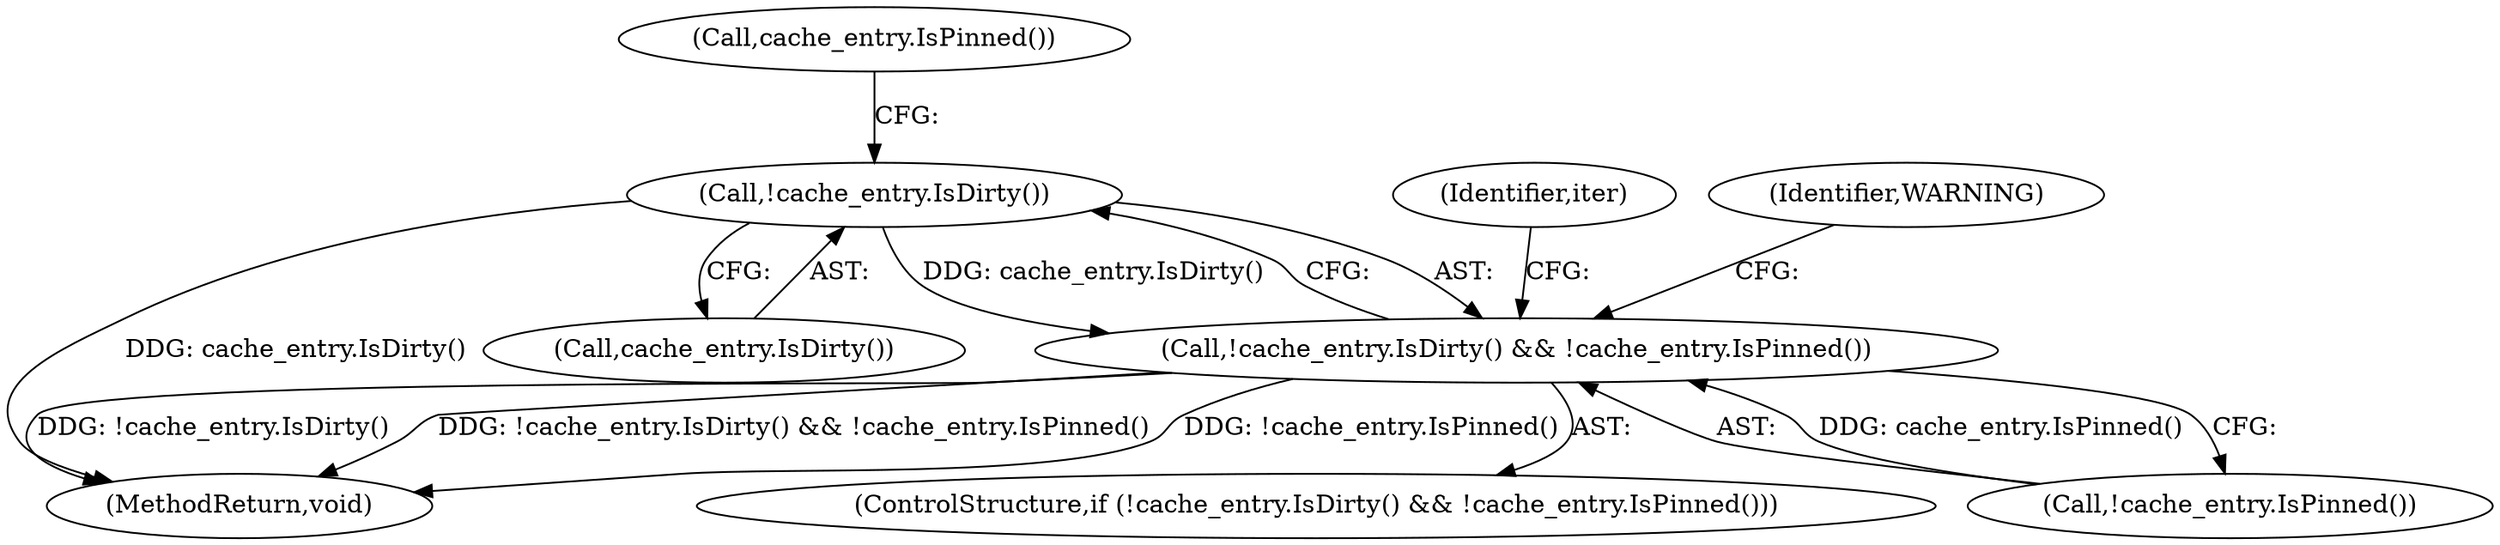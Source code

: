 digraph "1_Chrome_baef1ffd73db183ca50c854e1779ed7f6e5100a8_5@del" {
"1000165" [label="(Call,!cache_entry.IsDirty())"];
"1000164" [label="(Call,!cache_entry.IsDirty() && !cache_entry.IsPinned())"];
"1000172" [label="(Identifier,WARNING)"];
"1000181" [label="(MethodReturn,void)"];
"1000168" [label="(Call,cache_entry.IsPinned())"];
"1000114" [label="(Identifier,iter)"];
"1000165" [label="(Call,!cache_entry.IsDirty())"];
"1000164" [label="(Call,!cache_entry.IsDirty() && !cache_entry.IsPinned())"];
"1000163" [label="(ControlStructure,if (!cache_entry.IsDirty() && !cache_entry.IsPinned()))"];
"1000166" [label="(Call,cache_entry.IsDirty())"];
"1000167" [label="(Call,!cache_entry.IsPinned())"];
"1000165" -> "1000164"  [label="AST: "];
"1000165" -> "1000166"  [label="CFG: "];
"1000166" -> "1000165"  [label="AST: "];
"1000168" -> "1000165"  [label="CFG: "];
"1000164" -> "1000165"  [label="CFG: "];
"1000165" -> "1000181"  [label="DDG: cache_entry.IsDirty()"];
"1000165" -> "1000164"  [label="DDG: cache_entry.IsDirty()"];
"1000164" -> "1000163"  [label="AST: "];
"1000164" -> "1000167"  [label="CFG: "];
"1000167" -> "1000164"  [label="AST: "];
"1000172" -> "1000164"  [label="CFG: "];
"1000114" -> "1000164"  [label="CFG: "];
"1000164" -> "1000181"  [label="DDG: !cache_entry.IsDirty() && !cache_entry.IsPinned()"];
"1000164" -> "1000181"  [label="DDG: !cache_entry.IsPinned()"];
"1000164" -> "1000181"  [label="DDG: !cache_entry.IsDirty()"];
"1000167" -> "1000164"  [label="DDG: cache_entry.IsPinned()"];
}
